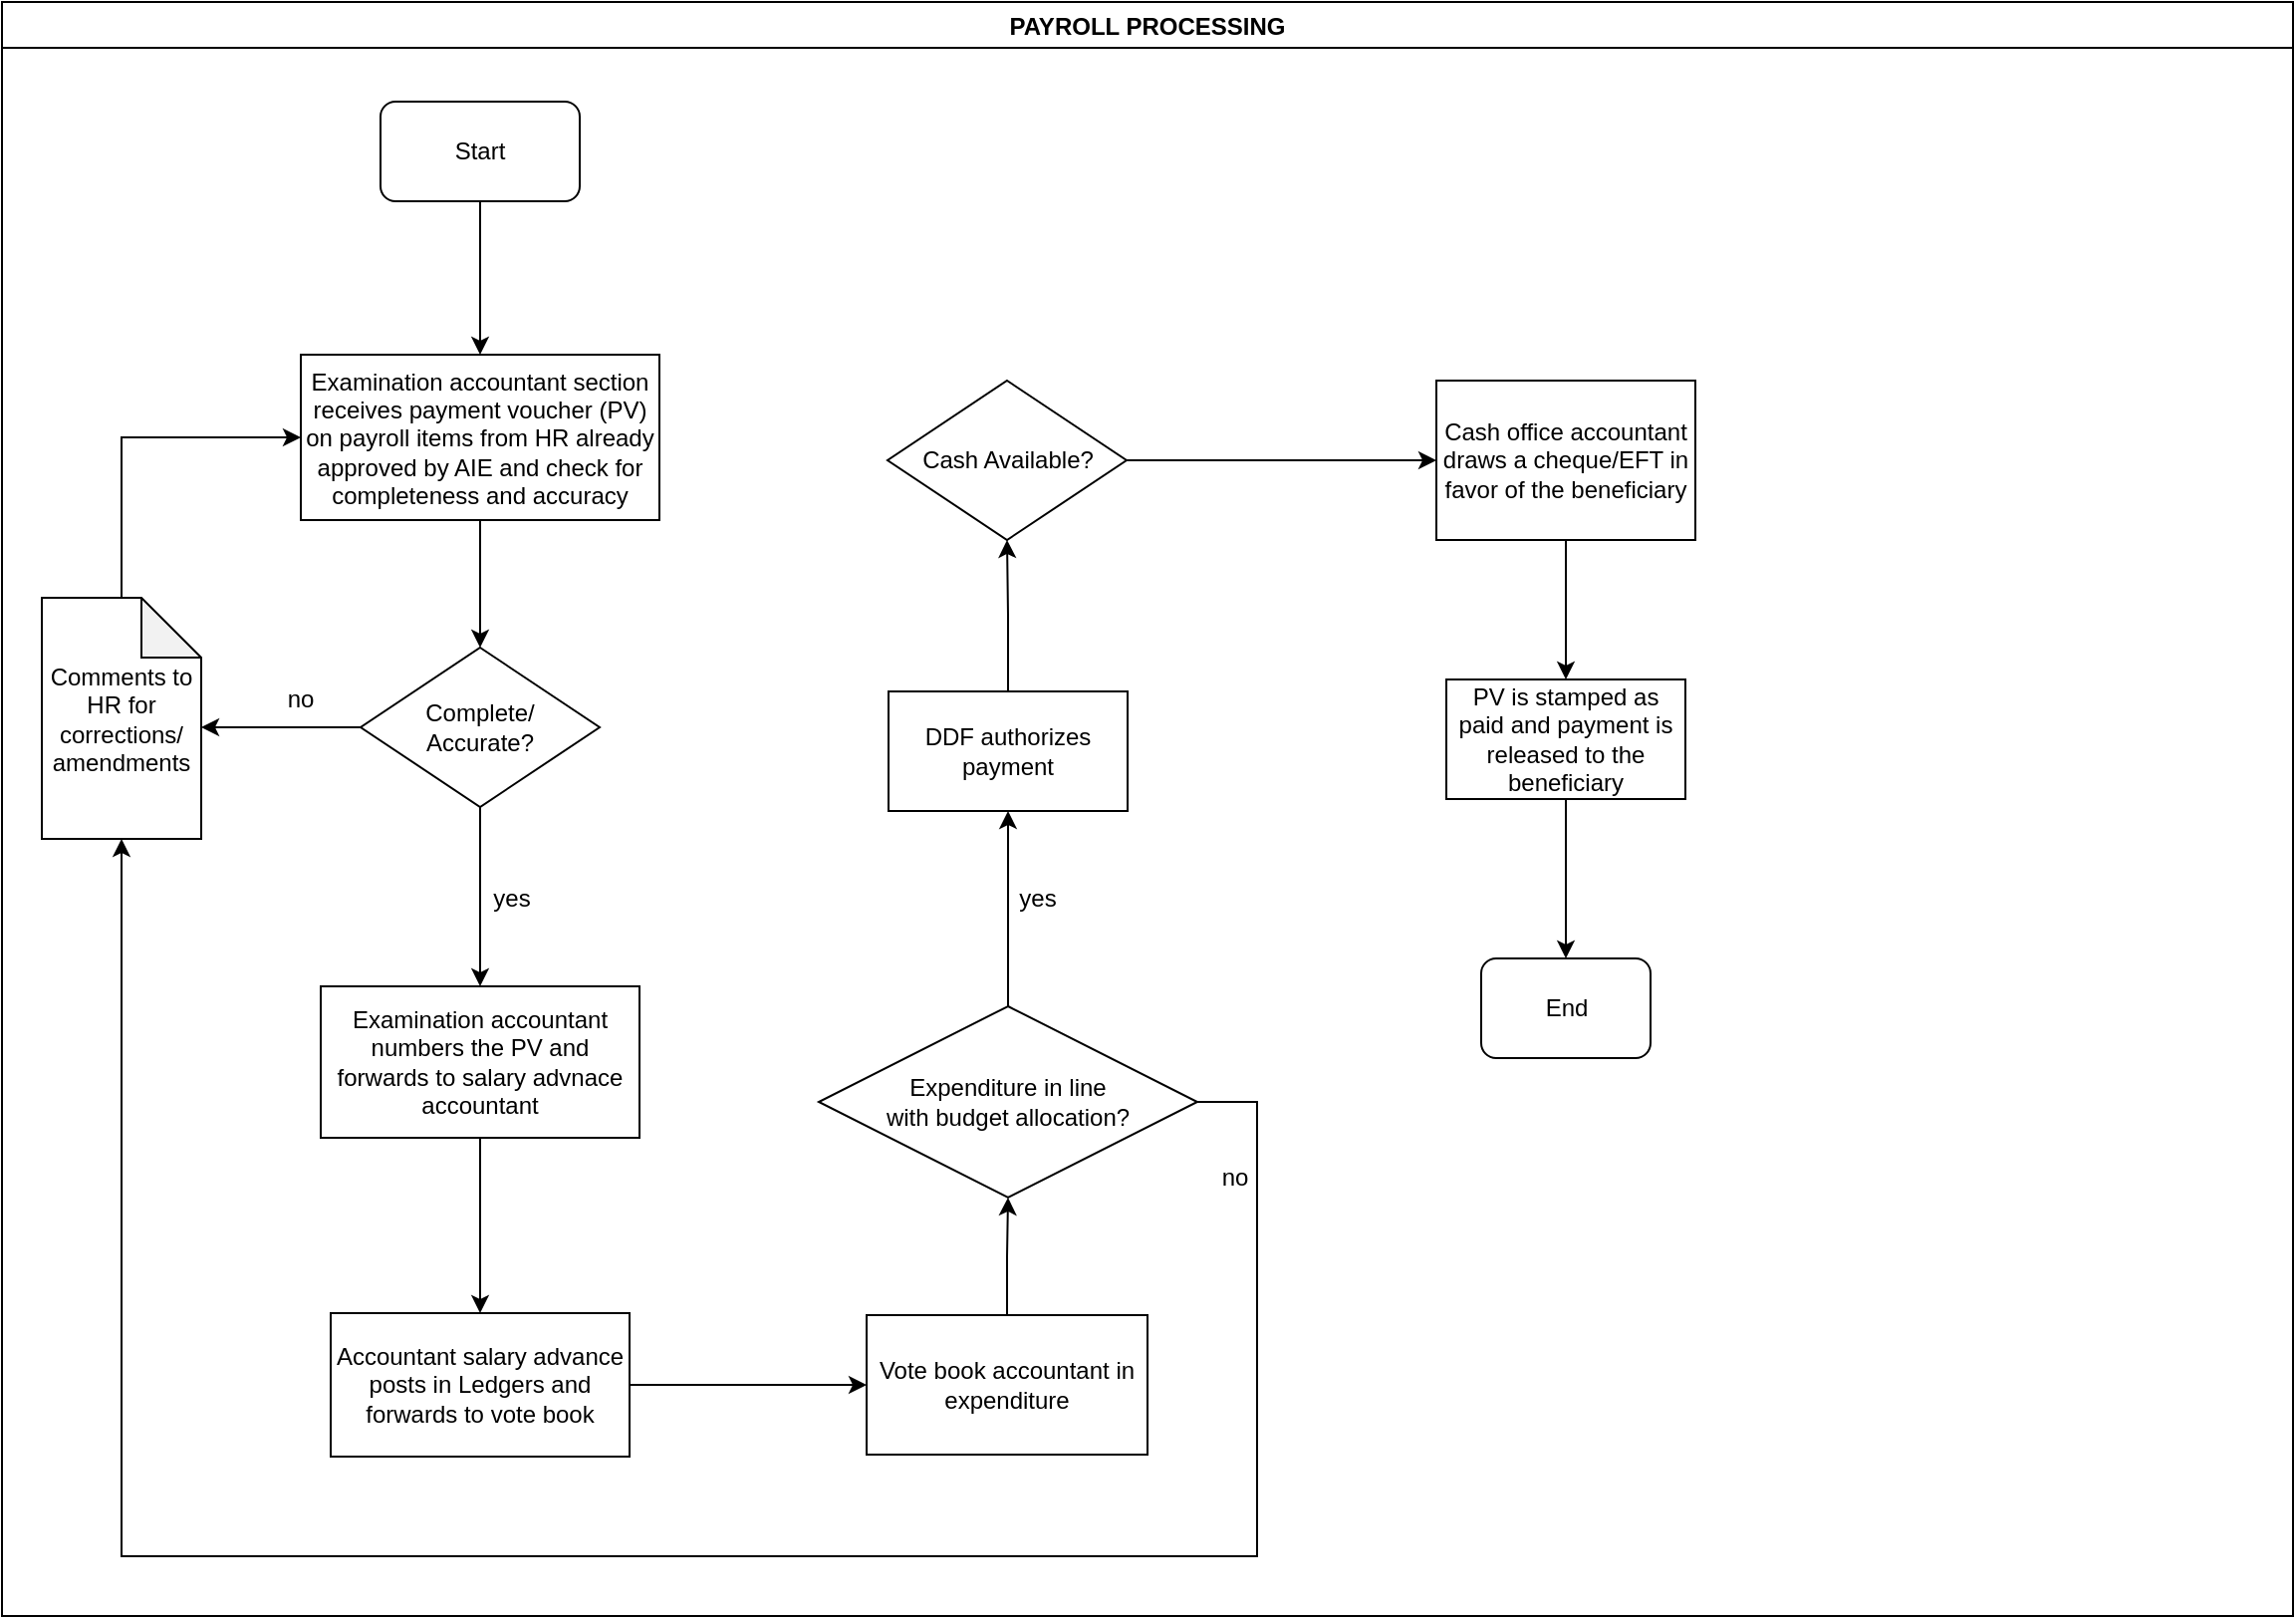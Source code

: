 <mxfile version="13.10.9" type="github">
  <diagram id="3awrSkJuFKPsmrS7k47G" name="Page-1">
    <mxGraphModel dx="1038" dy="547" grid="1" gridSize="10" guides="1" tooltips="1" connect="1" arrows="1" fold="1" page="1" pageScale="1" pageWidth="1169" pageHeight="827" math="0" shadow="0">
      <root>
        <mxCell id="0" />
        <mxCell id="1" parent="0" />
        <mxCell id="ExbaMdFKqMui6jrxIC88-60" value="PAYROLL PROCESSING" style="swimlane;" vertex="1" parent="1">
          <mxGeometry x="10" y="10" width="1150" height="810" as="geometry" />
        </mxCell>
        <mxCell id="ExbaMdFKqMui6jrxIC88-61" value="Start" style="rounded=1;whiteSpace=wrap;html=1;" vertex="1" parent="ExbaMdFKqMui6jrxIC88-60">
          <mxGeometry x="190" y="50" width="100" height="50" as="geometry" />
        </mxCell>
        <mxCell id="ExbaMdFKqMui6jrxIC88-64" value="Examination accountant section receives payment voucher (PV) on payroll items from HR already approved by AIE and check for completeness and accuracy" style="rounded=0;whiteSpace=wrap;html=1;" vertex="1" parent="ExbaMdFKqMui6jrxIC88-60">
          <mxGeometry x="150" y="177" width="180" height="83" as="geometry" />
        </mxCell>
        <mxCell id="ExbaMdFKqMui6jrxIC88-63" value="" style="edgeStyle=orthogonalEdgeStyle;rounded=0;orthogonalLoop=1;jettySize=auto;html=1;entryX=0.5;entryY=0;entryDx=0;entryDy=0;" edge="1" parent="ExbaMdFKqMui6jrxIC88-60" source="ExbaMdFKqMui6jrxIC88-61" target="ExbaMdFKqMui6jrxIC88-64">
          <mxGeometry relative="1" as="geometry">
            <mxPoint x="240" y="175" as="targetPoint" />
          </mxGeometry>
        </mxCell>
        <mxCell id="ExbaMdFKqMui6jrxIC88-65" value="&lt;div&gt;Complete/&lt;/div&gt;&lt;div&gt;Accurate?&lt;br&gt;&lt;/div&gt;" style="rhombus;whiteSpace=wrap;html=1;rounded=0;" vertex="1" parent="ExbaMdFKqMui6jrxIC88-60">
          <mxGeometry x="180" y="324" width="120" height="80" as="geometry" />
        </mxCell>
        <object label="" id="ExbaMdFKqMui6jrxIC88-66">
          <mxCell style="edgeStyle=orthogonalEdgeStyle;rounded=0;orthogonalLoop=1;jettySize=auto;html=1;" edge="1" parent="ExbaMdFKqMui6jrxIC88-60" source="ExbaMdFKqMui6jrxIC88-64" target="ExbaMdFKqMui6jrxIC88-65">
            <mxGeometry relative="1" as="geometry">
              <Array as="points">
                <mxPoint x="240" y="280" />
                <mxPoint x="240" y="280" />
              </Array>
            </mxGeometry>
          </mxCell>
        </object>
        <mxCell id="ExbaMdFKqMui6jrxIC88-71" value="yes" style="text;html=1;strokeColor=none;fillColor=none;align=center;verticalAlign=middle;whiteSpace=wrap;rounded=0;" vertex="1" parent="ExbaMdFKqMui6jrxIC88-60">
          <mxGeometry x="236" y="440" width="40" height="20" as="geometry" />
        </mxCell>
        <mxCell id="ExbaMdFKqMui6jrxIC88-74" value="&lt;div&gt;Comments to HR for corrections/ amendments &lt;/div&gt;" style="shape=note;whiteSpace=wrap;html=1;backgroundOutline=1;darkOpacity=0.05;" vertex="1" parent="ExbaMdFKqMui6jrxIC88-60">
          <mxGeometry x="20" y="299" width="80" height="121" as="geometry" />
        </mxCell>
        <mxCell id="ExbaMdFKqMui6jrxIC88-73" value="" style="edgeStyle=orthogonalEdgeStyle;rounded=0;orthogonalLoop=1;jettySize=auto;html=1;entryX=0;entryY=0;entryDx=80;entryDy=65;entryPerimeter=0;" edge="1" parent="ExbaMdFKqMui6jrxIC88-60" source="ExbaMdFKqMui6jrxIC88-65" target="ExbaMdFKqMui6jrxIC88-74">
          <mxGeometry relative="1" as="geometry">
            <mxPoint x="100" y="364" as="targetPoint" />
          </mxGeometry>
        </mxCell>
        <mxCell id="ExbaMdFKqMui6jrxIC88-76" value="" style="edgeStyle=orthogonalEdgeStyle;rounded=0;orthogonalLoop=1;jettySize=auto;html=1;entryX=0;entryY=0.5;entryDx=0;entryDy=0;" edge="1" parent="ExbaMdFKqMui6jrxIC88-60" source="ExbaMdFKqMui6jrxIC88-74" target="ExbaMdFKqMui6jrxIC88-64">
          <mxGeometry relative="1" as="geometry">
            <mxPoint x="60" y="199" as="targetPoint" />
            <Array as="points">
              <mxPoint x="60" y="219" />
            </Array>
          </mxGeometry>
        </mxCell>
        <mxCell id="ExbaMdFKqMui6jrxIC88-77" value="no" style="text;html=1;strokeColor=none;fillColor=none;align=center;verticalAlign=middle;whiteSpace=wrap;rounded=0;" vertex="1" parent="ExbaMdFKqMui6jrxIC88-60">
          <mxGeometry x="130" y="340" width="40" height="20" as="geometry" />
        </mxCell>
        <mxCell id="ExbaMdFKqMui6jrxIC88-80" value="Vote book accountant in expenditure" style="whiteSpace=wrap;html=1;rounded=0;" vertex="1" parent="ExbaMdFKqMui6jrxIC88-60">
          <mxGeometry x="434" y="659" width="141" height="70" as="geometry" />
        </mxCell>
        <mxCell id="ExbaMdFKqMui6jrxIC88-86" value="yes" style="text;html=1;strokeColor=none;fillColor=none;align=center;verticalAlign=middle;whiteSpace=wrap;rounded=0;" vertex="1" parent="ExbaMdFKqMui6jrxIC88-60">
          <mxGeometry x="500" y="440" width="40" height="20" as="geometry" />
        </mxCell>
        <mxCell id="ExbaMdFKqMui6jrxIC88-92" value="Cash Available?" style="rhombus;whiteSpace=wrap;html=1;rounded=0;" vertex="1" parent="ExbaMdFKqMui6jrxIC88-60">
          <mxGeometry x="444.5" y="190" width="120" height="80" as="geometry" />
        </mxCell>
        <mxCell id="ExbaMdFKqMui6jrxIC88-93" value="Cash office accountant draws a cheque/EFT in favor of the beneficiary" style="whiteSpace=wrap;html=1;rounded=0;" vertex="1" parent="ExbaMdFKqMui6jrxIC88-60">
          <mxGeometry x="720" y="190" width="130" height="80" as="geometry" />
        </mxCell>
        <mxCell id="ExbaMdFKqMui6jrxIC88-94" value="" style="edgeStyle=orthogonalEdgeStyle;rounded=0;orthogonalLoop=1;jettySize=auto;html=1;" edge="1" parent="ExbaMdFKqMui6jrxIC88-60" source="ExbaMdFKqMui6jrxIC88-92" target="ExbaMdFKqMui6jrxIC88-93">
          <mxGeometry relative="1" as="geometry" />
        </mxCell>
        <mxCell id="ExbaMdFKqMui6jrxIC88-99" value="End" style="rounded=1;whiteSpace=wrap;html=1;" vertex="1" parent="ExbaMdFKqMui6jrxIC88-60">
          <mxGeometry x="742.5" y="480" width="85" height="50" as="geometry" />
        </mxCell>
        <mxCell id="ExbaMdFKqMui6jrxIC88-79" value="" style="edgeStyle=orthogonalEdgeStyle;rounded=0;orthogonalLoop=1;jettySize=auto;html=1;" edge="1" parent="1" source="ExbaMdFKqMui6jrxIC88-67" target="ExbaMdFKqMui6jrxIC88-78">
          <mxGeometry relative="1" as="geometry" />
        </mxCell>
        <mxCell id="ExbaMdFKqMui6jrxIC88-67" value="Examination accountant numbers the PV and forwards to salary advnace accountant" style="whiteSpace=wrap;html=1;rounded=0;" vertex="1" parent="1">
          <mxGeometry x="170" y="504" width="160" height="76" as="geometry" />
        </mxCell>
        <mxCell id="ExbaMdFKqMui6jrxIC88-68" value="" style="edgeStyle=orthogonalEdgeStyle;rounded=0;orthogonalLoop=1;jettySize=auto;html=1;" edge="1" parent="1" source="ExbaMdFKqMui6jrxIC88-65" target="ExbaMdFKqMui6jrxIC88-67">
          <mxGeometry relative="1" as="geometry" />
        </mxCell>
        <mxCell id="ExbaMdFKqMui6jrxIC88-81" value="" style="edgeStyle=orthogonalEdgeStyle;rounded=0;orthogonalLoop=1;jettySize=auto;html=1;" edge="1" parent="1" source="ExbaMdFKqMui6jrxIC88-78" target="ExbaMdFKqMui6jrxIC88-80">
          <mxGeometry relative="1" as="geometry" />
        </mxCell>
        <mxCell id="ExbaMdFKqMui6jrxIC88-78" value="Accountant salary advance posts in Ledgers and forwards to vote book" style="whiteSpace=wrap;html=1;rounded=0;" vertex="1" parent="1">
          <mxGeometry x="175" y="668" width="150" height="72" as="geometry" />
        </mxCell>
        <mxCell id="ExbaMdFKqMui6jrxIC88-85" value="" style="edgeStyle=orthogonalEdgeStyle;rounded=0;orthogonalLoop=1;jettySize=auto;html=1;" edge="1" parent="1" source="ExbaMdFKqMui6jrxIC88-82" target="ExbaMdFKqMui6jrxIC88-84">
          <mxGeometry relative="1" as="geometry" />
        </mxCell>
        <mxCell id="ExbaMdFKqMui6jrxIC88-88" value="" style="edgeStyle=orthogonalEdgeStyle;rounded=0;orthogonalLoop=1;jettySize=auto;html=1;entryX=0.5;entryY=1;entryDx=0;entryDy=0;entryPerimeter=0;" edge="1" parent="1" source="ExbaMdFKqMui6jrxIC88-82" target="ExbaMdFKqMui6jrxIC88-74">
          <mxGeometry relative="1" as="geometry">
            <mxPoint x="745" y="562" as="targetPoint" />
            <Array as="points">
              <mxPoint x="640" y="562" />
              <mxPoint x="640" y="790" />
              <mxPoint x="70" y="790" />
            </Array>
          </mxGeometry>
        </mxCell>
        <mxCell id="ExbaMdFKqMui6jrxIC88-82" value="&lt;div&gt;Expenditure in line &lt;br&gt;&lt;/div&gt;&lt;div&gt;with budget allocation?&lt;/div&gt;" style="rhombus;whiteSpace=wrap;html=1;rounded=0;" vertex="1" parent="1">
          <mxGeometry x="420" y="514" width="190" height="96" as="geometry" />
        </mxCell>
        <mxCell id="ExbaMdFKqMui6jrxIC88-83" value="" style="edgeStyle=orthogonalEdgeStyle;rounded=0;orthogonalLoop=1;jettySize=auto;html=1;" edge="1" parent="1" source="ExbaMdFKqMui6jrxIC88-80" target="ExbaMdFKqMui6jrxIC88-82">
          <mxGeometry relative="1" as="geometry" />
        </mxCell>
        <mxCell id="ExbaMdFKqMui6jrxIC88-91" value="" style="edgeStyle=orthogonalEdgeStyle;rounded=0;orthogonalLoop=1;jettySize=auto;html=1;entryX=0.5;entryY=1;entryDx=0;entryDy=0;" edge="1" parent="1" source="ExbaMdFKqMui6jrxIC88-84" target="ExbaMdFKqMui6jrxIC88-92">
          <mxGeometry relative="1" as="geometry">
            <mxPoint x="515" y="276" as="targetPoint" />
          </mxGeometry>
        </mxCell>
        <mxCell id="ExbaMdFKqMui6jrxIC88-84" value="DDF authorizes payment" style="whiteSpace=wrap;html=1;rounded=0;" vertex="1" parent="1">
          <mxGeometry x="455" y="356" width="120" height="60" as="geometry" />
        </mxCell>
        <mxCell id="ExbaMdFKqMui6jrxIC88-89" value="no" style="text;html=1;strokeColor=none;fillColor=none;align=center;verticalAlign=middle;whiteSpace=wrap;rounded=0;" vertex="1" parent="1">
          <mxGeometry x="609" y="590" width="40" height="20" as="geometry" />
        </mxCell>
        <mxCell id="ExbaMdFKqMui6jrxIC88-98" value="" style="edgeStyle=orthogonalEdgeStyle;rounded=0;orthogonalLoop=1;jettySize=auto;html=1;entryX=0.5;entryY=0;entryDx=0;entryDy=0;" edge="1" parent="1" source="ExbaMdFKqMui6jrxIC88-95" target="ExbaMdFKqMui6jrxIC88-99">
          <mxGeometry relative="1" as="geometry">
            <mxPoint x="795" y="490" as="targetPoint" />
          </mxGeometry>
        </mxCell>
        <mxCell id="ExbaMdFKqMui6jrxIC88-95" value="PV is stamped as paid and payment is released to the beneficiary" style="whiteSpace=wrap;html=1;rounded=0;" vertex="1" parent="1">
          <mxGeometry x="735" y="350" width="120" height="60" as="geometry" />
        </mxCell>
        <mxCell id="ExbaMdFKqMui6jrxIC88-96" value="" style="edgeStyle=orthogonalEdgeStyle;rounded=0;orthogonalLoop=1;jettySize=auto;html=1;" edge="1" parent="1" source="ExbaMdFKqMui6jrxIC88-93" target="ExbaMdFKqMui6jrxIC88-95">
          <mxGeometry relative="1" as="geometry" />
        </mxCell>
      </root>
    </mxGraphModel>
  </diagram>
</mxfile>
